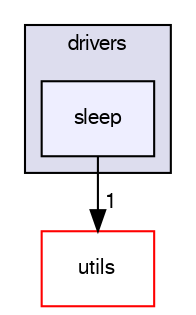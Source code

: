 digraph G {
  compound=true
  node [ fontsize="10", fontname="FreeSans"];
  edge [ labelfontsize="10", labelfontname="FreeSans"];
  subgraph clusterdir_48d7c75bc2d65fbf40aa264a7dbfade3 {
    graph [ bgcolor="#ddddee", pencolor="black", label="drivers" fontname="FreeSans", fontsize="10", URL="dir_48d7c75bc2d65fbf40aa264a7dbfade3.html"]
  dir_0ad09d7e8668f5751c9b6b8d664d8075 [shape=box, label="sleep", style="filled", fillcolor="#eeeeff", pencolor="black", URL="dir_0ad09d7e8668f5751c9b6b8d664d8075.html"];
  }
  dir_e74a7c641d1b032fbb218d42b422d49b [shape=box label="utils" fillcolor="white" style="filled" color="red" URL="dir_e74a7c641d1b032fbb218d42b422d49b.html"];
  dir_0ad09d7e8668f5751c9b6b8d664d8075->dir_e74a7c641d1b032fbb218d42b422d49b [headlabel="1", labeldistance=1.5 headhref="dir_000016_000029.html"];
}
